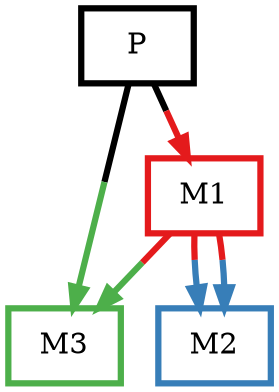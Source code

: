 digraph barS {
	{
		rank=same
	0 [shape=box,penwidth=3,colorscheme=set19,color=0,label="P"]
	}
	{
		rank=same
		3 [shape=box,penwidth=3,colorscheme=set19,color=3,label="M3"]
		2 [shape=box,penwidth=3,colorscheme=set19,color=2,label="M2"]
	}
	1 [shape=box,penwidth=3,colorscheme=set19,color=1,label="M1"]
	1 -> 3 [penwidth=3,colorscheme=set19,color="1;0.5:3"]
	1 -> 2 [penwidth=3,colorscheme=set19,color="1;0.5:2"]
	1 -> 2 [penwidth=3,colorscheme=set19,color="1;0.5:2"]
	0 -> 3 [penwidth=3,colorscheme=set19,color="0;0.5:3"]
	0 -> 1 [penwidth=3,colorscheme=set19,color="0;0.5:1"]
}
